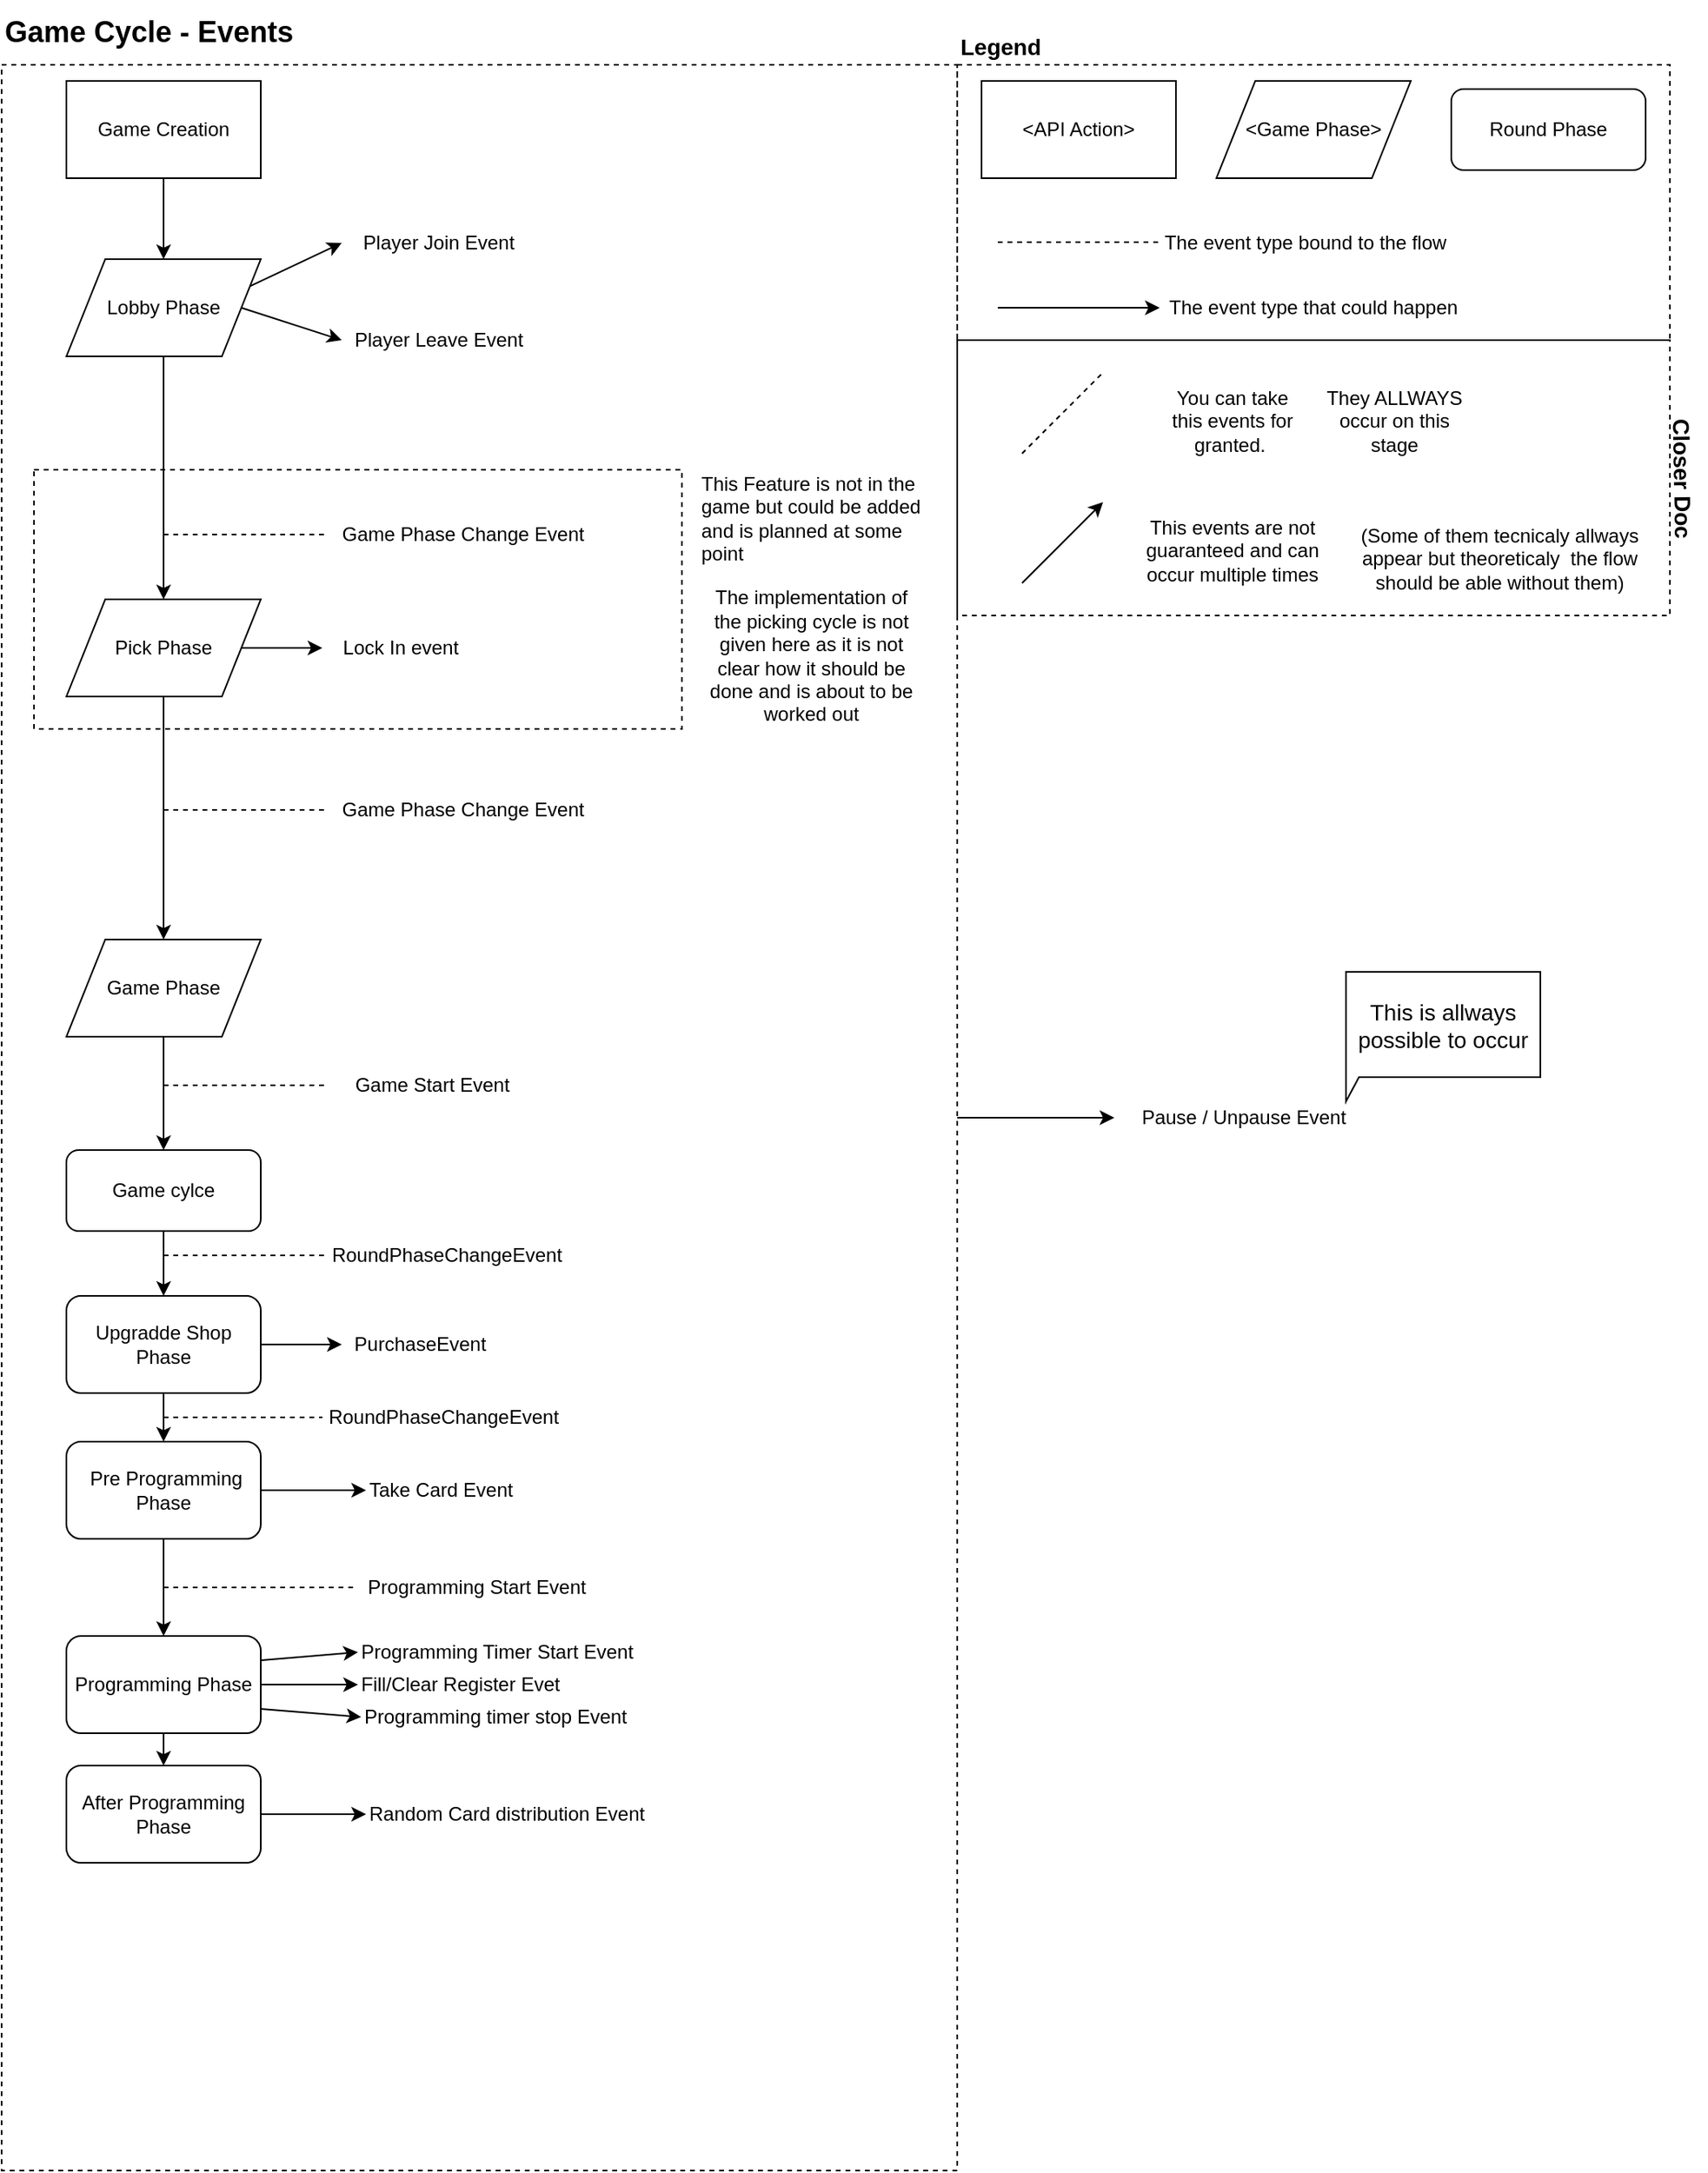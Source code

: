<mxfile version="12.1.0" type="device" pages="1"><diagram id="JqKVCDPcXgC4mGmvX8nc" name="Page-1"><mxGraphModel dx="1408" dy="808" grid="1" gridSize="10" guides="1" tooltips="1" connect="1" arrows="1" fold="1" page="1" pageScale="1" pageWidth="827" pageHeight="1169" math="0" shadow="0"><root><mxCell id="0"/><mxCell id="1" parent="0"/><mxCell id="R5rWLNgWiPyNDk-AonLn-87" value="" style="rounded=0;whiteSpace=wrap;html=1;dashed=1;fillColor=none;deletable=0;cloneable=0;rotatable=0;resizable=1;movable=1;editable=1;recursiveResize=1;connectable=0;" vertex="1" parent="1"><mxGeometry x="650" y="90" width="440" height="170" as="geometry"/></mxCell><mxCell id="R5rWLNgWiPyNDk-AonLn-20" value="" style="rounded=0;whiteSpace=wrap;html=1;dashed=1;fillColor=none;align=left;movable=0;resizable=1;rotatable=0;cloneable=0;deletable=0;connectable=0;allowArrows=0;part=0;resizeHeight=0;" vertex="1" parent="1"><mxGeometry x="60" y="90" width="590" height="1300" as="geometry"/></mxCell><mxCell id="R5rWLNgWiPyNDk-AonLn-18" value="" style="rounded=0;whiteSpace=wrap;html=1;dashed=1;fillColor=none;deletable=0;cloneable=0;rotatable=0;resizable=0;movable=0;editable=0;recursiveResize=1;connectable=0;" vertex="1" parent="1"><mxGeometry x="80" y="340" width="400" height="160" as="geometry"/></mxCell><mxCell id="R5rWLNgWiPyNDk-AonLn-5" style="edgeStyle=orthogonalEdgeStyle;rounded=0;orthogonalLoop=1;jettySize=auto;html=1;exitX=0.5;exitY=1;exitDx=0;exitDy=0;" edge="1" parent="1" source="R5rWLNgWiPyNDk-AonLn-2" target="R5rWLNgWiPyNDk-AonLn-4"><mxGeometry relative="1" as="geometry"/></mxCell><mxCell id="R5rWLNgWiPyNDk-AonLn-2" value="Game Creation" style="rounded=0;whiteSpace=wrap;html=1;" vertex="1" parent="1"><mxGeometry x="100" y="100" width="120" height="60" as="geometry"/></mxCell><mxCell id="R5rWLNgWiPyNDk-AonLn-7" style="edgeStyle=orthogonalEdgeStyle;rounded=0;orthogonalLoop=1;jettySize=auto;html=1;exitX=0.5;exitY=1;exitDx=0;exitDy=0;entryX=0.5;entryY=0;entryDx=0;entryDy=0;" edge="1" parent="1" source="R5rWLNgWiPyNDk-AonLn-4" target="R5rWLNgWiPyNDk-AonLn-6"><mxGeometry relative="1" as="geometry"/></mxCell><mxCell id="R5rWLNgWiPyNDk-AonLn-14" style="rounded=0;orthogonalLoop=1;jettySize=auto;html=1;exitX=1;exitY=0.25;exitDx=0;exitDy=0;entryX=0;entryY=0.5;entryDx=0;entryDy=0;" edge="1" parent="1" source="R5rWLNgWiPyNDk-AonLn-4" target="R5rWLNgWiPyNDk-AonLn-12"><mxGeometry relative="1" as="geometry"/></mxCell><mxCell id="R5rWLNgWiPyNDk-AonLn-17" style="edgeStyle=none;rounded=0;orthogonalLoop=1;jettySize=auto;html=1;exitX=1;exitY=0.5;exitDx=0;exitDy=0;entryX=0;entryY=0.5;entryDx=0;entryDy=0;" edge="1" parent="1" source="R5rWLNgWiPyNDk-AonLn-4" target="R5rWLNgWiPyNDk-AonLn-15"><mxGeometry relative="1" as="geometry"/></mxCell><mxCell id="R5rWLNgWiPyNDk-AonLn-4" value="Lobby Phase" style="shape=parallelogram;perimeter=parallelogramPerimeter;whiteSpace=wrap;html=1;" vertex="1" parent="1"><mxGeometry x="100" y="210" width="120" height="60" as="geometry"/></mxCell><mxCell id="R5rWLNgWiPyNDk-AonLn-6" value="Pick Phase" style="shape=parallelogram;perimeter=parallelogramPerimeter;whiteSpace=wrap;html=1;" vertex="1" parent="1"><mxGeometry x="100" y="420" width="120" height="60" as="geometry"/></mxCell><mxCell id="R5rWLNgWiPyNDk-AonLn-10" value="Game Phase Change Event" style="text;html=1;strokeColor=none;fillColor=none;align=center;verticalAlign=middle;whiteSpace=wrap;rounded=0;" vertex="1" parent="1"><mxGeometry x="260" y="370" width="170" height="20" as="geometry"/></mxCell><mxCell id="R5rWLNgWiPyNDk-AonLn-11" value="" style="endArrow=none;dashed=1;html=1;entryX=0;entryY=0.5;entryDx=0;entryDy=0;" edge="1" parent="1" target="R5rWLNgWiPyNDk-AonLn-10"><mxGeometry width="50" height="50" relative="1" as="geometry"><mxPoint x="160" y="380" as="sourcePoint"/><mxPoint x="240" y="370" as="targetPoint"/></mxGeometry></mxCell><mxCell id="R5rWLNgWiPyNDk-AonLn-12" value="Player Join Event" style="text;html=1;strokeColor=none;fillColor=none;align=center;verticalAlign=middle;whiteSpace=wrap;rounded=0;" vertex="1" parent="1"><mxGeometry x="270" y="190" width="120" height="20" as="geometry"/></mxCell><mxCell id="R5rWLNgWiPyNDk-AonLn-15" value="Player Leave Event" style="text;html=1;strokeColor=none;fillColor=none;align=center;verticalAlign=middle;whiteSpace=wrap;rounded=0;" vertex="1" parent="1"><mxGeometry x="270" y="250" width="120" height="20" as="geometry"/></mxCell><mxCell id="R5rWLNgWiPyNDk-AonLn-19" value="This Feature is not in the game but could be added and is planned at some point" style="text;html=1;strokeColor=none;fillColor=none;align=left;verticalAlign=middle;whiteSpace=wrap;rounded=0;dashed=1;" vertex="1" parent="1"><mxGeometry x="490" y="340" width="140" height="60" as="geometry"/></mxCell><mxCell id="R5rWLNgWiPyNDk-AonLn-21" value="Game Cycle - Events" style="text;html=1;strokeColor=none;fillColor=none;align=left;verticalAlign=middle;whiteSpace=wrap;rounded=0;dashed=1;fontSize=18;horizontal=1;fontStyle=1" vertex="1" parent="1"><mxGeometry x="60" y="50" width="190" height="40" as="geometry"/></mxCell><mxCell id="R5rWLNgWiPyNDk-AonLn-22" value="" style="endArrow=classic;html=1;fontSize=18;entryX=0;entryY=0.5;entryDx=0;entryDy=0;" edge="1" parent="1" source="R5rWLNgWiPyNDk-AonLn-20" target="R5rWLNgWiPyNDk-AonLn-23"><mxGeometry width="50" height="50" relative="1" as="geometry"><mxPoint x="730" y="160" as="sourcePoint"/><mxPoint x="740" y="240" as="targetPoint"/></mxGeometry></mxCell><mxCell id="R5rWLNgWiPyNDk-AonLn-23" value="Pause / Unpause Event" style="text;html=1;strokeColor=none;fillColor=none;align=center;verticalAlign=middle;whiteSpace=wrap;rounded=0;dashed=1;fontSize=12;" vertex="1" parent="1"><mxGeometry x="747" y="730" width="160" height="20" as="geometry"/></mxCell><mxCell id="R5rWLNgWiPyNDk-AonLn-24" value="" style="endArrow=classic;html=1;fontSize=12;exitX=1;exitY=0.5;exitDx=0;exitDy=0;entryX=0;entryY=0.5;entryDx=0;entryDy=0;" edge="1" parent="1" source="R5rWLNgWiPyNDk-AonLn-6" target="R5rWLNgWiPyNDk-AonLn-25"><mxGeometry width="50" height="50" relative="1" as="geometry"><mxPoint x="260" y="470" as="sourcePoint"/><mxPoint x="310" y="420" as="targetPoint"/></mxGeometry></mxCell><mxCell id="R5rWLNgWiPyNDk-AonLn-25" value="Lock In event" style="text;html=1;strokeColor=none;fillColor=none;align=center;verticalAlign=middle;whiteSpace=wrap;rounded=0;dashed=1;fontSize=12;" vertex="1" parent="1"><mxGeometry x="258" y="440" width="97" height="20" as="geometry"/></mxCell><mxCell id="R5rWLNgWiPyNDk-AonLn-26" style="edgeStyle=orthogonalEdgeStyle;rounded=0;orthogonalLoop=1;jettySize=auto;html=1;entryX=0.5;entryY=0;entryDx=0;entryDy=0;" edge="1" parent="1"><mxGeometry relative="1" as="geometry"><mxPoint x="160" y="480" as="sourcePoint"/><mxPoint x="160" y="630" as="targetPoint"/></mxGeometry></mxCell><mxCell id="R5rWLNgWiPyNDk-AonLn-27" value="Game Phase Change Event" style="text;html=1;strokeColor=none;fillColor=none;align=center;verticalAlign=middle;whiteSpace=wrap;rounded=0;" vertex="1" parent="1"><mxGeometry x="260" y="540" width="170" height="20" as="geometry"/></mxCell><mxCell id="R5rWLNgWiPyNDk-AonLn-28" value="" style="endArrow=none;dashed=1;html=1;entryX=0;entryY=0.5;entryDx=0;entryDy=0;" edge="1" parent="1" target="R5rWLNgWiPyNDk-AonLn-27"><mxGeometry width="50" height="50" relative="1" as="geometry"><mxPoint x="160" y="550" as="sourcePoint"/><mxPoint x="240" y="540" as="targetPoint"/></mxGeometry></mxCell><mxCell id="R5rWLNgWiPyNDk-AonLn-32" style="edgeStyle=none;rounded=0;orthogonalLoop=1;jettySize=auto;html=1;exitX=0.5;exitY=1;exitDx=0;exitDy=0;entryX=0.5;entryY=0;entryDx=0;entryDy=0;fontSize=12;" edge="1" parent="1" source="R5rWLNgWiPyNDk-AonLn-29" target="R5rWLNgWiPyNDk-AonLn-31"><mxGeometry relative="1" as="geometry"/></mxCell><mxCell id="R5rWLNgWiPyNDk-AonLn-29" value="Game Phase" style="shape=parallelogram;perimeter=parallelogramPerimeter;whiteSpace=wrap;html=1;" vertex="1" parent="1"><mxGeometry x="100" y="630" width="120" height="60" as="geometry"/></mxCell><mxCell id="R5rWLNgWiPyNDk-AonLn-30" value="The implementation of the picking cycle is not given here as it is not clear how it should be done and is about to be worked out" style="text;html=1;strokeColor=none;fillColor=none;align=center;verticalAlign=middle;whiteSpace=wrap;rounded=0;dashed=1;" vertex="1" parent="1"><mxGeometry x="490" y="410" width="140" height="90" as="geometry"/></mxCell><mxCell id="R5rWLNgWiPyNDk-AonLn-51" style="edgeStyle=none;rounded=0;orthogonalLoop=1;jettySize=auto;html=1;exitX=0.5;exitY=1;exitDx=0;exitDy=0;entryX=0.5;entryY=0;entryDx=0;entryDy=0;fontSize=12;" edge="1" parent="1" source="R5rWLNgWiPyNDk-AonLn-31" target="R5rWLNgWiPyNDk-AonLn-50"><mxGeometry relative="1" as="geometry"/></mxCell><mxCell id="R5rWLNgWiPyNDk-AonLn-31" value="Game cylce" style="rounded=1;whiteSpace=wrap;html=1;fillColor=none;align=center;" vertex="1" parent="1"><mxGeometry x="100" y="760" width="120" height="50" as="geometry"/></mxCell><mxCell id="R5rWLNgWiPyNDk-AonLn-34" value="Game Start Event" style="text;html=1;strokeColor=none;fillColor=none;align=center;verticalAlign=middle;whiteSpace=wrap;rounded=0;" vertex="1" parent="1"><mxGeometry x="260" y="710" width="132" height="20" as="geometry"/></mxCell><mxCell id="R5rWLNgWiPyNDk-AonLn-37" value="&amp;lt;API Action&amp;gt;" style="rounded=0;whiteSpace=wrap;html=1;" vertex="1" parent="1"><mxGeometry x="665" y="100" width="120" height="60" as="geometry"/></mxCell><mxCell id="R5rWLNgWiPyNDk-AonLn-38" value="" style="endArrow=none;dashed=1;html=1;entryX=0;entryY=0.5;entryDx=0;entryDy=0;" edge="1" parent="1"><mxGeometry width="50" height="50" relative="1" as="geometry"><mxPoint x="675" y="199.5" as="sourcePoint"/><mxPoint x="775" y="199.5" as="targetPoint"/></mxGeometry></mxCell><mxCell id="R5rWLNgWiPyNDk-AonLn-39" value="The event type bound to the flow" style="text;html=1;strokeColor=none;fillColor=none;align=center;verticalAlign=middle;whiteSpace=wrap;rounded=0;" vertex="1" parent="1"><mxGeometry x="775" y="190" width="180" height="20" as="geometry"/></mxCell><mxCell id="R5rWLNgWiPyNDk-AonLn-40" style="edgeStyle=none;rounded=0;orthogonalLoop=1;jettySize=auto;html=1;exitX=1;exitY=0.5;exitDx=0;exitDy=0;" edge="1" parent="1"><mxGeometry relative="1" as="geometry"><mxPoint x="675" y="240" as="sourcePoint"/><mxPoint x="775" y="240" as="targetPoint"/></mxGeometry></mxCell><mxCell id="R5rWLNgWiPyNDk-AonLn-41" value="The event type that could happen" style="text;html=1;strokeColor=none;fillColor=none;align=center;verticalAlign=middle;whiteSpace=wrap;rounded=0;" vertex="1" parent="1"><mxGeometry x="775" y="230" width="190" height="20" as="geometry"/></mxCell><mxCell id="R5rWLNgWiPyNDk-AonLn-42" value="" style="endArrow=none;dashed=1;html=1;" edge="1" parent="1"><mxGeometry width="50" height="50" relative="1" as="geometry"><mxPoint x="160" y="720" as="sourcePoint"/><mxPoint x="260" y="720" as="targetPoint"/></mxGeometry></mxCell><mxCell id="R5rWLNgWiPyNDk-AonLn-66" style="edgeStyle=none;rounded=0;orthogonalLoop=1;jettySize=auto;html=1;exitX=0.5;exitY=1;exitDx=0;exitDy=0;entryX=0.5;entryY=0;entryDx=0;entryDy=0;fontSize=12;" edge="1" parent="1" source="R5rWLNgWiPyNDk-AonLn-47" target="R5rWLNgWiPyNDk-AonLn-65"><mxGeometry relative="1" as="geometry"/></mxCell><mxCell id="R5rWLNgWiPyNDk-AonLn-47" value="Programming Phase" style="rounded=1;whiteSpace=wrap;html=1;fillColor=none;align=center;" vertex="1" parent="1"><mxGeometry x="100" y="1060" width="120" height="60" as="geometry"/></mxCell><mxCell id="R5rWLNgWiPyNDk-AonLn-48" value="" style="endArrow=none;dashed=1;html=1;entryX=0;entryY=0.5;entryDx=0;entryDy=0;" edge="1" parent="1" target="R5rWLNgWiPyNDk-AonLn-49"><mxGeometry width="50" height="50" relative="1" as="geometry"><mxPoint x="160" y="925" as="sourcePoint"/><mxPoint x="320" y="924.5" as="targetPoint"/></mxGeometry></mxCell><mxCell id="R5rWLNgWiPyNDk-AonLn-49" value="RoundPhaseChangeEvent" style="text;html=1;strokeColor=none;fillColor=none;align=center;verticalAlign=middle;whiteSpace=wrap;rounded=0;" vertex="1" parent="1"><mxGeometry x="258" y="910" width="150" height="30" as="geometry"/></mxCell><mxCell id="R5rWLNgWiPyNDk-AonLn-73" style="edgeStyle=none;rounded=0;orthogonalLoop=1;jettySize=auto;html=1;exitX=0.5;exitY=1;exitDx=0;exitDy=0;entryX=0.5;entryY=0;entryDx=0;entryDy=0;fontSize=12;" edge="1" parent="1" source="R5rWLNgWiPyNDk-AonLn-50" target="R5rWLNgWiPyNDk-AonLn-71"><mxGeometry relative="1" as="geometry"/></mxCell><mxCell id="R5rWLNgWiPyNDk-AonLn-50" value="Upgradde Shop Phase" style="rounded=1;whiteSpace=wrap;html=1;fillColor=none;align=center;" vertex="1" parent="1"><mxGeometry x="100" y="850" width="120" height="60" as="geometry"/></mxCell><mxCell id="R5rWLNgWiPyNDk-AonLn-54" value="" style="endArrow=none;dashed=1;html=1;entryX=0;entryY=0.5;entryDx=0;entryDy=0;" edge="1" parent="1" target="R5rWLNgWiPyNDk-AonLn-55"><mxGeometry width="50" height="50" relative="1" as="geometry"><mxPoint x="160" y="825" as="sourcePoint"/><mxPoint x="260" y="824.5" as="targetPoint"/></mxGeometry></mxCell><mxCell id="R5rWLNgWiPyNDk-AonLn-55" value="RoundPhaseChangeEvent" style="text;html=1;strokeColor=none;fillColor=none;align=center;verticalAlign=middle;whiteSpace=wrap;rounded=0;" vertex="1" parent="1"><mxGeometry x="260" y="810" width="150" height="30" as="geometry"/></mxCell><mxCell id="R5rWLNgWiPyNDk-AonLn-56" value="" style="endArrow=classic;html=1;fontSize=12;exitX=1;exitY=0.5;exitDx=0;exitDy=0;entryX=0;entryY=0.5;entryDx=0;entryDy=0;" edge="1" parent="1" target="R5rWLNgWiPyNDk-AonLn-57"><mxGeometry width="50" height="50" relative="1" as="geometry"><mxPoint x="220" y="880" as="sourcePoint"/><mxPoint x="322" y="850" as="targetPoint"/></mxGeometry></mxCell><mxCell id="R5rWLNgWiPyNDk-AonLn-57" value="PurchaseEvent" style="text;html=1;strokeColor=none;fillColor=none;align=center;verticalAlign=middle;whiteSpace=wrap;rounded=0;dashed=1;fontSize=12;" vertex="1" parent="1"><mxGeometry x="270" y="870" width="97" height="20" as="geometry"/></mxCell><mxCell id="R5rWLNgWiPyNDk-AonLn-58" value="" style="endArrow=classic;html=1;fontSize=12;exitX=1;exitY=0.25;exitDx=0;exitDy=0;entryX=0;entryY=0.5;entryDx=0;entryDy=0;" edge="1" parent="1" target="R5rWLNgWiPyNDk-AonLn-59" source="R5rWLNgWiPyNDk-AonLn-47"><mxGeometry width="50" height="50" relative="1" as="geometry"><mxPoint x="235" y="970" as="sourcePoint"/><mxPoint x="337" y="940" as="targetPoint"/></mxGeometry></mxCell><mxCell id="R5rWLNgWiPyNDk-AonLn-59" value="Programming Timer Start Event" style="text;html=1;strokeColor=none;fillColor=none;align=left;verticalAlign=middle;whiteSpace=wrap;rounded=0;dashed=1;fontSize=12;" vertex="1" parent="1"><mxGeometry x="280" y="1060" width="190" height="20" as="geometry"/></mxCell><mxCell id="R5rWLNgWiPyNDk-AonLn-60" value="" style="endArrow=classic;html=1;fontSize=12;exitX=1;exitY=0.5;exitDx=0;exitDy=0;entryX=0;entryY=0.5;entryDx=0;entryDy=0;" edge="1" parent="1" target="R5rWLNgWiPyNDk-AonLn-61" source="R5rWLNgWiPyNDk-AonLn-47"><mxGeometry width="50" height="50" relative="1" as="geometry"><mxPoint x="235" y="990" as="sourcePoint"/><mxPoint x="337" y="960" as="targetPoint"/></mxGeometry></mxCell><mxCell id="R5rWLNgWiPyNDk-AonLn-61" value="Fill/Clear Register Evet" style="text;html=1;strokeColor=none;fillColor=none;align=left;verticalAlign=middle;whiteSpace=wrap;rounded=0;dashed=1;fontSize=12;" vertex="1" parent="1"><mxGeometry x="280" y="1080" width="150" height="20" as="geometry"/></mxCell><mxCell id="R5rWLNgWiPyNDk-AonLn-62" value="" style="endArrow=classic;html=1;fontSize=12;exitX=1;exitY=0.75;exitDx=0;exitDy=0;entryX=0;entryY=0.5;entryDx=0;entryDy=0;" edge="1" parent="1" target="R5rWLNgWiPyNDk-AonLn-64" source="R5rWLNgWiPyNDk-AonLn-47"><mxGeometry width="50" height="50" relative="1" as="geometry"><mxPoint x="235" y="1010" as="sourcePoint"/><mxPoint x="285" y="1010" as="targetPoint"/></mxGeometry></mxCell><mxCell id="R5rWLNgWiPyNDk-AonLn-64" value="Programming timer stop Event" style="text;html=1;strokeColor=none;fillColor=none;align=left;verticalAlign=middle;whiteSpace=wrap;rounded=0;" vertex="1" parent="1"><mxGeometry x="282" y="1100" width="168" height="20" as="geometry"/></mxCell><mxCell id="R5rWLNgWiPyNDk-AonLn-65" value="After Programming Phase" style="rounded=1;whiteSpace=wrap;html=1;fillColor=none;align=center;" vertex="1" parent="1"><mxGeometry x="100" y="1140" width="120" height="60" as="geometry"/></mxCell><mxCell id="R5rWLNgWiPyNDk-AonLn-68" value="" style="endArrow=classic;html=1;fontSize=12;exitX=1;exitY=0.5;exitDx=0;exitDy=0;entryX=0;entryY=0.5;entryDx=0;entryDy=0;" edge="1" parent="1" target="R5rWLNgWiPyNDk-AonLn-69" source="R5rWLNgWiPyNDk-AonLn-65"><mxGeometry width="50" height="50" relative="1" as="geometry"><mxPoint x="235" y="1080" as="sourcePoint"/><mxPoint x="337" y="1050" as="targetPoint"/></mxGeometry></mxCell><mxCell id="R5rWLNgWiPyNDk-AonLn-69" value="Random Card distribution Event" style="text;html=1;strokeColor=none;fillColor=none;align=left;verticalAlign=middle;whiteSpace=wrap;rounded=0;dashed=1;fontSize=12;" vertex="1" parent="1"><mxGeometry x="285" y="1160" width="175" height="20" as="geometry"/></mxCell><mxCell id="R5rWLNgWiPyNDk-AonLn-72" style="edgeStyle=none;rounded=0;orthogonalLoop=1;jettySize=auto;html=1;exitX=0.5;exitY=1;exitDx=0;exitDy=0;entryX=0.5;entryY=0;entryDx=0;entryDy=0;fontSize=12;" edge="1" parent="1" source="R5rWLNgWiPyNDk-AonLn-71" target="R5rWLNgWiPyNDk-AonLn-47"><mxGeometry relative="1" as="geometry"/></mxCell><mxCell id="R5rWLNgWiPyNDk-AonLn-71" value="&amp;nbsp;Pre Programming Phase" style="rounded=1;whiteSpace=wrap;html=1;fillColor=none;align=center;" vertex="1" parent="1"><mxGeometry x="100" y="940" width="120" height="60" as="geometry"/></mxCell><mxCell id="R5rWLNgWiPyNDk-AonLn-74" value="" style="endArrow=classic;html=1;fontSize=12;exitX=1;exitY=0.5;exitDx=0;exitDy=0;entryX=0;entryY=0.5;entryDx=0;entryDy=0;" edge="1" parent="1" target="R5rWLNgWiPyNDk-AonLn-75"><mxGeometry width="50" height="50" relative="1" as="geometry"><mxPoint x="220" y="970" as="sourcePoint"/><mxPoint x="337" y="890" as="targetPoint"/></mxGeometry></mxCell><mxCell id="R5rWLNgWiPyNDk-AonLn-75" value="Take Card Event" style="text;html=1;strokeColor=none;fillColor=none;align=left;verticalAlign=middle;whiteSpace=wrap;rounded=0;dashed=1;fontSize=12;" vertex="1" parent="1"><mxGeometry x="285" y="960" width="150" height="20" as="geometry"/></mxCell><mxCell id="R5rWLNgWiPyNDk-AonLn-76" value="" style="endArrow=none;dashed=1;html=1;fontSize=12;entryX=0;entryY=0.5;entryDx=0;entryDy=0;" edge="1" parent="1" target="R5rWLNgWiPyNDk-AonLn-77"><mxGeometry width="50" height="50" relative="1" as="geometry"><mxPoint x="160" y="1030" as="sourcePoint"/><mxPoint x="260" y="1010" as="targetPoint"/></mxGeometry></mxCell><mxCell id="R5rWLNgWiPyNDk-AonLn-77" value="Programming Start Event" style="text;html=1;strokeColor=none;fillColor=none;align=center;verticalAlign=middle;whiteSpace=wrap;rounded=0;" vertex="1" parent="1"><mxGeometry x="277" y="1020" width="153" height="20" as="geometry"/></mxCell><mxCell id="R5rWLNgWiPyNDk-AonLn-79" value="" style="endArrow=none;dashed=1;html=1;fontSize=12;" edge="1" parent="1"><mxGeometry width="50" height="50" relative="1" as="geometry"><mxPoint x="690" y="330" as="sourcePoint"/><mxPoint x="740" y="280" as="targetPoint"/></mxGeometry></mxCell><mxCell id="R5rWLNgWiPyNDk-AonLn-80" value="You can take this events for granted.&amp;nbsp;" style="text;html=1;strokeColor=none;fillColor=none;align=center;verticalAlign=middle;whiteSpace=wrap;rounded=0;" vertex="1" parent="1"><mxGeometry x="780" y="270" width="80" height="80" as="geometry"/></mxCell><mxCell id="R5rWLNgWiPyNDk-AonLn-81" value="They ALLWAYS occur on this stage" style="text;html=1;strokeColor=none;fillColor=none;align=center;verticalAlign=middle;whiteSpace=wrap;rounded=0;" vertex="1" parent="1"><mxGeometry x="870" y="285" width="100" height="50" as="geometry"/></mxCell><mxCell id="R5rWLNgWiPyNDk-AonLn-82" value="" style="endArrow=classic;html=1;fontSize=12;" edge="1" parent="1"><mxGeometry width="50" height="50" relative="1" as="geometry"><mxPoint x="690" y="410" as="sourcePoint"/><mxPoint x="740" y="360" as="targetPoint"/></mxGeometry></mxCell><mxCell id="R5rWLNgWiPyNDk-AonLn-83" value="This events are not guaranteed and can occur multiple times" style="text;html=1;strokeColor=none;fillColor=none;align=center;verticalAlign=middle;whiteSpace=wrap;rounded=0;" vertex="1" parent="1"><mxGeometry x="760" y="340" width="120" height="100" as="geometry"/></mxCell><mxCell id="R5rWLNgWiPyNDk-AonLn-84" value="(Some of them tecnicaly allways appear but theoreticaly&amp;nbsp; the flow should be able without them)" style="text;html=1;strokeColor=none;fillColor=none;align=center;verticalAlign=middle;whiteSpace=wrap;rounded=0;" vertex="1" parent="1"><mxGeometry x="890" y="340" width="190" height="110" as="geometry"/></mxCell><mxCell id="R5rWLNgWiPyNDk-AonLn-85" value="&amp;lt;Game Phase&amp;gt;" style="shape=parallelogram;perimeter=parallelogramPerimeter;whiteSpace=wrap;html=1;" vertex="1" parent="1"><mxGeometry x="810" y="100" width="120" height="60" as="geometry"/></mxCell><mxCell id="R5rWLNgWiPyNDk-AonLn-86" value="Round Phase" style="rounded=1;whiteSpace=wrap;html=1;fillColor=none;align=center;" vertex="1" parent="1"><mxGeometry x="955" y="105" width="120" height="50" as="geometry"/></mxCell><mxCell id="R5rWLNgWiPyNDk-AonLn-88" value="Legend" style="text;html=1;strokeColor=none;fillColor=none;align=left;verticalAlign=bottom;whiteSpace=wrap;rounded=0;shadow=1;comic=0;fontSize=14;fontStyle=1" vertex="1" parent="1"><mxGeometry x="650" y="70" width="70" height="20" as="geometry"/></mxCell><mxCell id="R5rWLNgWiPyNDk-AonLn-91" value="" style="rounded=0;whiteSpace=wrap;html=1;dashed=1;fillColor=none;deletable=0;cloneable=0;rotatable=0;resizable=1;movable=1;editable=1;recursiveResize=1;connectable=0;" vertex="1" parent="1"><mxGeometry x="650" y="260" width="440" height="170" as="geometry"/></mxCell><mxCell id="R5rWLNgWiPyNDk-AonLn-92" value="Closer Doc" style="text;html=1;strokeColor=none;fillColor=none;align=center;verticalAlign=middle;whiteSpace=wrap;rounded=0;shadow=1;comic=0;fontSize=14;fontStyle=1;horizontal=0;labelPosition=center;verticalLabelPosition=middle;textDirection=rtl;rotation=179;" vertex="1" parent="1"><mxGeometry x="1090" y="285" width="15" height="120" as="geometry"/></mxCell><mxCell id="R5rWLNgWiPyNDk-AonLn-94" value="This is allways possible to occur" style="shape=callout;whiteSpace=wrap;html=1;perimeter=calloutPerimeter;rounded=0;shadow=0;comic=0;fillColor=none;fontSize=14;align=center;position2=0;size=15;position=0;base=8;" vertex="1" parent="1"><mxGeometry x="890" y="650" width="120" height="80" as="geometry"/></mxCell></root></mxGraphModel></diagram></mxfile>